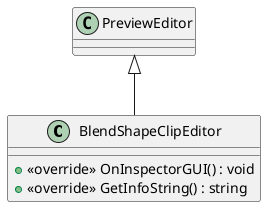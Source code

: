 @startuml
class BlendShapeClipEditor {
    + <<override>> OnInspectorGUI() : void
    + <<override>> GetInfoString() : string
}
PreviewEditor <|-- BlendShapeClipEditor
@enduml

